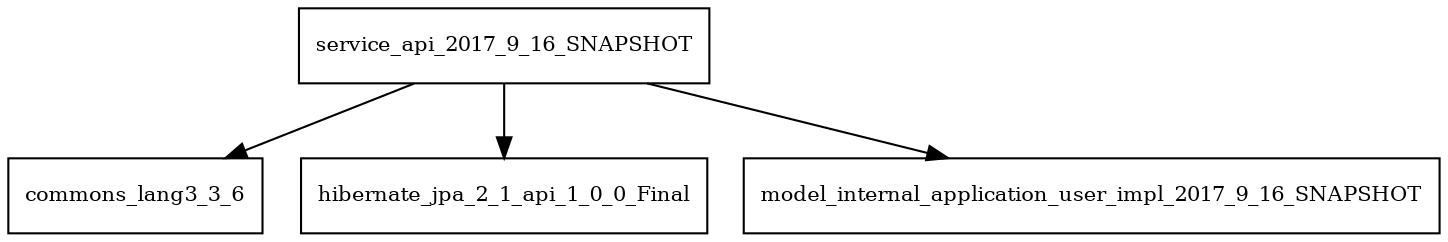 digraph service_api_2017_9_16_SNAPSHOT_dependencies {
  node [shape = box, fontsize=10.0];
  service_api_2017_9_16_SNAPSHOT -> commons_lang3_3_6;
  service_api_2017_9_16_SNAPSHOT -> hibernate_jpa_2_1_api_1_0_0_Final;
  service_api_2017_9_16_SNAPSHOT -> model_internal_application_user_impl_2017_9_16_SNAPSHOT;
}
